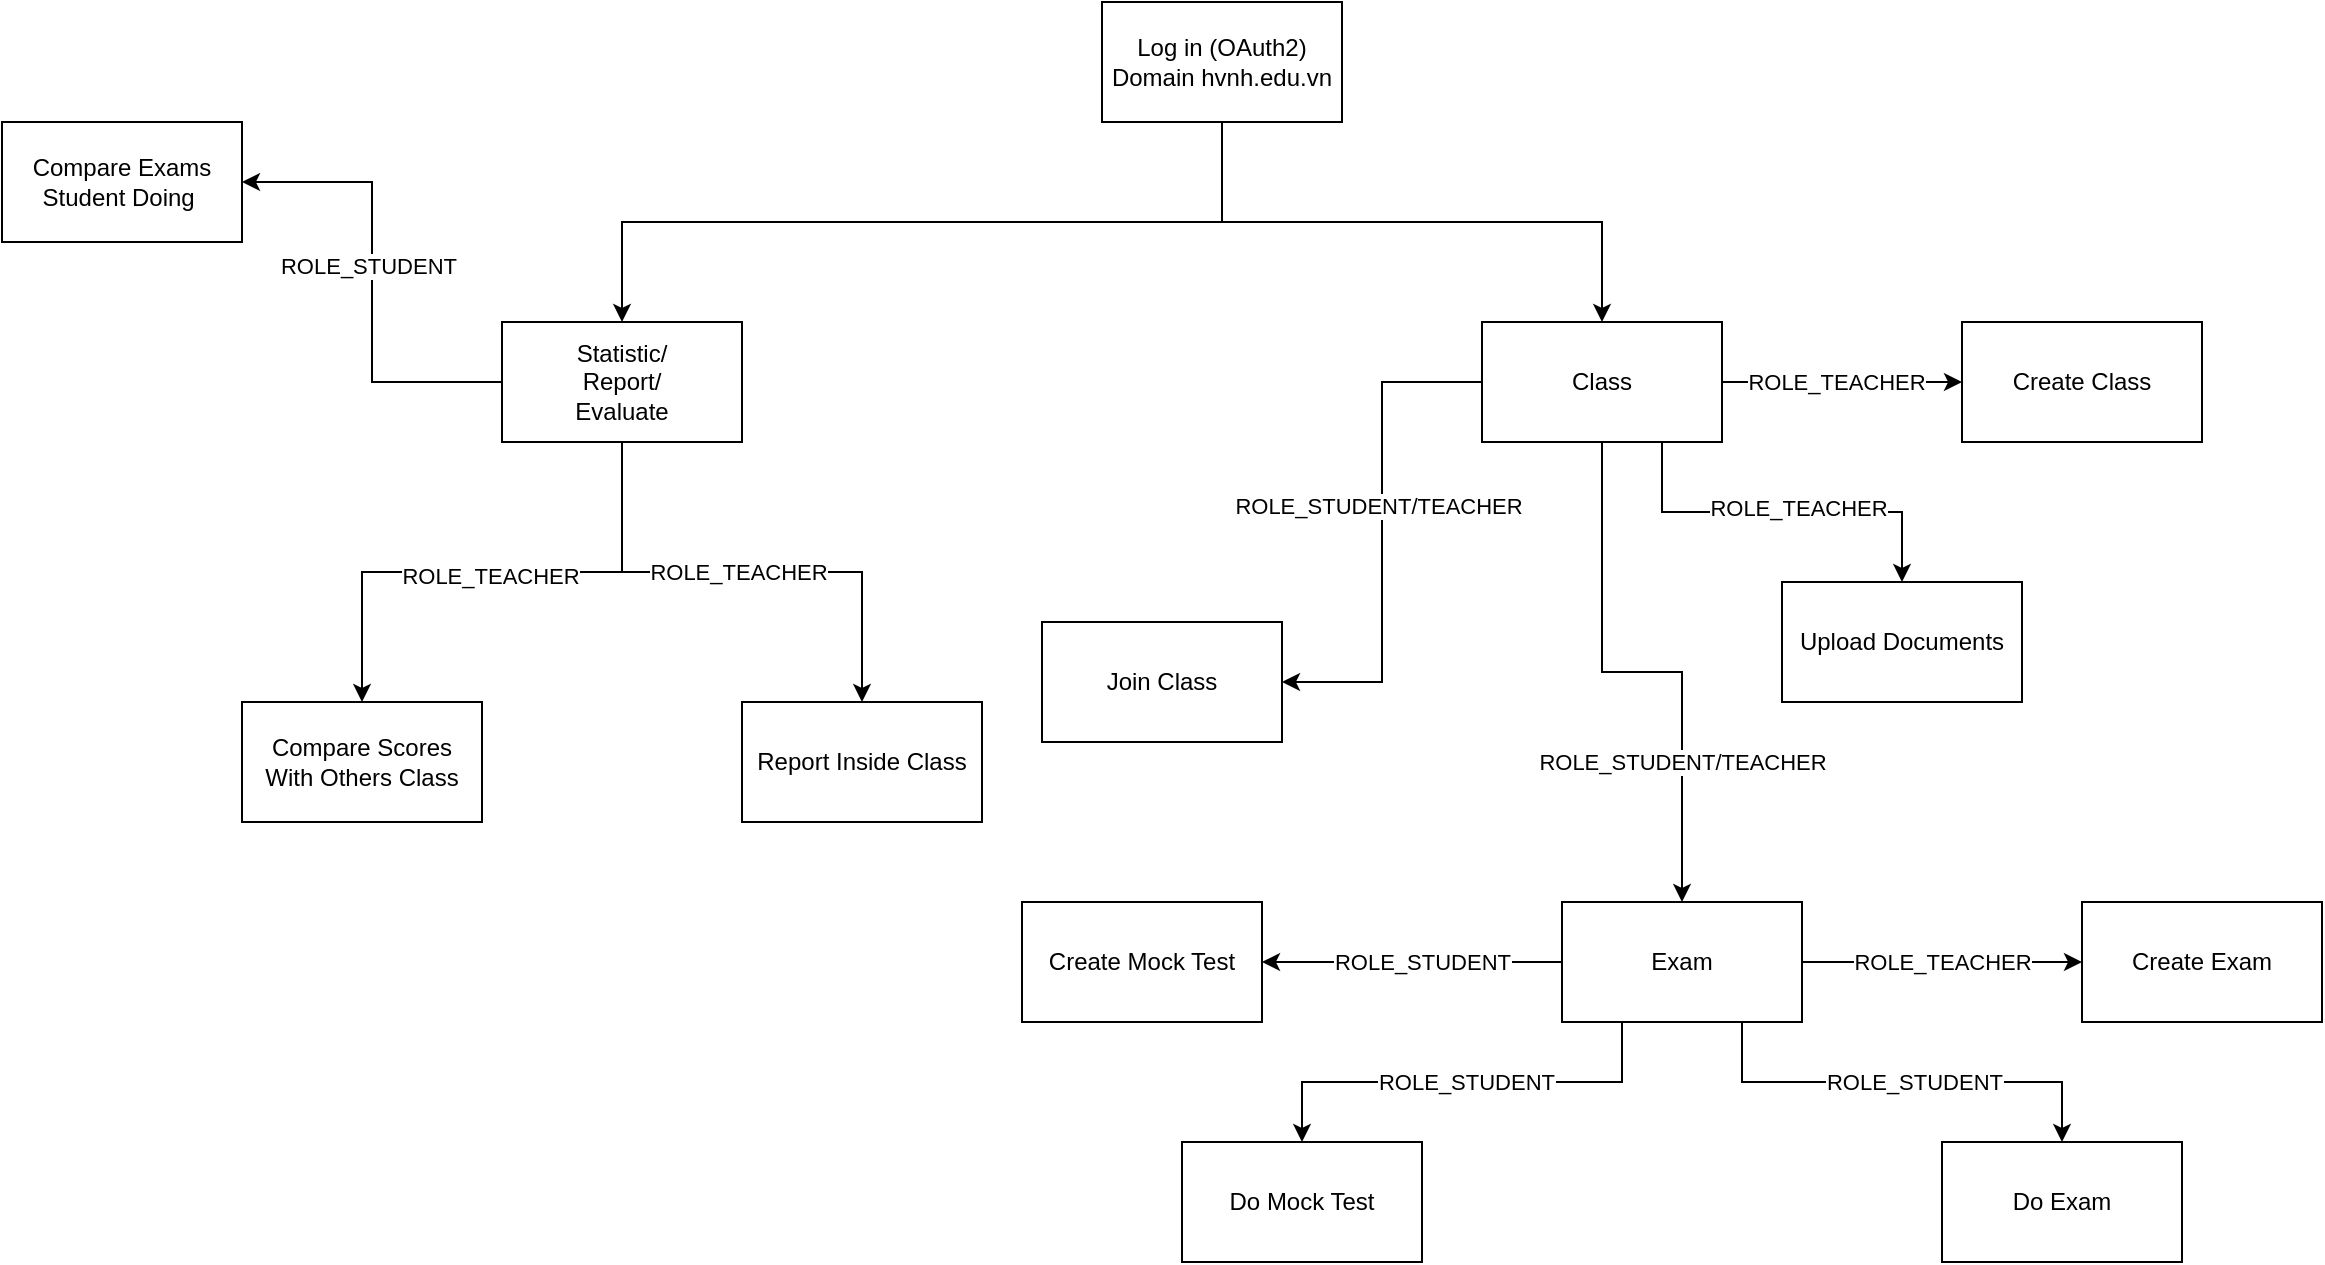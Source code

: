 <mxfile version="23.1.5" type="device">
  <diagram name="Page-1" id="LvQq4KdfzIVMqspTHlLE">
    <mxGraphModel dx="2580" dy="1013" grid="1" gridSize="10" guides="1" tooltips="1" connect="1" arrows="1" fold="1" page="1" pageScale="1" pageWidth="850" pageHeight="1100" math="0" shadow="0">
      <root>
        <mxCell id="0" />
        <mxCell id="1" parent="0" />
        <mxCell id="3MkCPVRadBczdbg8x7rA-3" style="edgeStyle=orthogonalEdgeStyle;rounded=0;orthogonalLoop=1;jettySize=auto;html=1;entryX=0.5;entryY=0;entryDx=0;entryDy=0;exitX=0.5;exitY=1;exitDx=0;exitDy=0;" edge="1" parent="1" source="3MkCPVRadBczdbg8x7rA-1" target="3MkCPVRadBczdbg8x7rA-2">
          <mxGeometry relative="1" as="geometry" />
        </mxCell>
        <mxCell id="3MkCPVRadBczdbg8x7rA-32" style="edgeStyle=orthogonalEdgeStyle;rounded=0;orthogonalLoop=1;jettySize=auto;html=1;entryX=0.5;entryY=0;entryDx=0;entryDy=0;exitX=0.5;exitY=1;exitDx=0;exitDy=0;" edge="1" parent="1" source="3MkCPVRadBczdbg8x7rA-1" target="3MkCPVRadBczdbg8x7rA-31">
          <mxGeometry relative="1" as="geometry" />
        </mxCell>
        <mxCell id="3MkCPVRadBczdbg8x7rA-1" value="Log in (OAuth2)&lt;br&gt;Domain hvnh.edu.vn" style="rounded=0;whiteSpace=wrap;html=1;" vertex="1" parent="1">
          <mxGeometry x="370" y="80" width="120" height="60" as="geometry" />
        </mxCell>
        <mxCell id="3MkCPVRadBczdbg8x7rA-5" style="edgeStyle=orthogonalEdgeStyle;rounded=0;orthogonalLoop=1;jettySize=auto;html=1;entryX=0;entryY=0.5;entryDx=0;entryDy=0;" edge="1" parent="1" source="3MkCPVRadBczdbg8x7rA-2" target="3MkCPVRadBczdbg8x7rA-4">
          <mxGeometry relative="1" as="geometry" />
        </mxCell>
        <mxCell id="3MkCPVRadBczdbg8x7rA-6" value="ROLE_TEACHER" style="edgeLabel;html=1;align=center;verticalAlign=middle;resizable=0;points=[];" vertex="1" connectable="0" parent="3MkCPVRadBczdbg8x7rA-5">
          <mxGeometry x="-0.163" y="2" relative="1" as="geometry">
            <mxPoint x="7" y="2" as="offset" />
          </mxGeometry>
        </mxCell>
        <mxCell id="3MkCPVRadBczdbg8x7rA-8" style="edgeStyle=orthogonalEdgeStyle;rounded=0;orthogonalLoop=1;jettySize=auto;html=1;entryX=1;entryY=0.5;entryDx=0;entryDy=0;" edge="1" parent="1" source="3MkCPVRadBczdbg8x7rA-2" target="3MkCPVRadBczdbg8x7rA-7">
          <mxGeometry relative="1" as="geometry" />
        </mxCell>
        <mxCell id="3MkCPVRadBczdbg8x7rA-9" value="ROLE_STUDENT/TEACHER" style="edgeLabel;html=1;align=center;verticalAlign=middle;resizable=0;points=[];" vertex="1" connectable="0" parent="3MkCPVRadBczdbg8x7rA-8">
          <mxGeometry x="0.285" relative="1" as="geometry">
            <mxPoint x="-2" y="-49" as="offset" />
          </mxGeometry>
        </mxCell>
        <mxCell id="3MkCPVRadBczdbg8x7rA-11" style="edgeStyle=orthogonalEdgeStyle;rounded=0;orthogonalLoop=1;jettySize=auto;html=1;entryX=0.5;entryY=0;entryDx=0;entryDy=0;exitX=0.75;exitY=1;exitDx=0;exitDy=0;" edge="1" parent="1" source="3MkCPVRadBczdbg8x7rA-2" target="3MkCPVRadBczdbg8x7rA-10">
          <mxGeometry relative="1" as="geometry" />
        </mxCell>
        <mxCell id="3MkCPVRadBczdbg8x7rA-12" value="ROLE_TEACHER" style="edgeLabel;html=1;align=center;verticalAlign=middle;resizable=0;points=[];" vertex="1" connectable="0" parent="3MkCPVRadBczdbg8x7rA-11">
          <mxGeometry x="-0.182" y="2" relative="1" as="geometry">
            <mxPoint x="25" as="offset" />
          </mxGeometry>
        </mxCell>
        <mxCell id="3MkCPVRadBczdbg8x7rA-14" style="edgeStyle=orthogonalEdgeStyle;rounded=0;orthogonalLoop=1;jettySize=auto;html=1;entryX=0.5;entryY=0;entryDx=0;entryDy=0;" edge="1" parent="1" source="3MkCPVRadBczdbg8x7rA-2" target="3MkCPVRadBczdbg8x7rA-13">
          <mxGeometry relative="1" as="geometry" />
        </mxCell>
        <mxCell id="3MkCPVRadBczdbg8x7rA-15" value="ROLE_STUDENT/TEACHER" style="edgeLabel;html=1;align=center;verticalAlign=middle;resizable=0;points=[];" vertex="1" connectable="0" parent="3MkCPVRadBczdbg8x7rA-14">
          <mxGeometry x="0.342" y="-2" relative="1" as="geometry">
            <mxPoint x="2" y="19" as="offset" />
          </mxGeometry>
        </mxCell>
        <mxCell id="3MkCPVRadBczdbg8x7rA-2" value="Class" style="rounded=0;whiteSpace=wrap;html=1;" vertex="1" parent="1">
          <mxGeometry x="560" y="240" width="120" height="60" as="geometry" />
        </mxCell>
        <mxCell id="3MkCPVRadBczdbg8x7rA-4" value="Create Class" style="rounded=0;whiteSpace=wrap;html=1;" vertex="1" parent="1">
          <mxGeometry x="800" y="240" width="120" height="60" as="geometry" />
        </mxCell>
        <mxCell id="3MkCPVRadBczdbg8x7rA-7" value="Join Class" style="rounded=0;whiteSpace=wrap;html=1;" vertex="1" parent="1">
          <mxGeometry x="340" y="390" width="120" height="60" as="geometry" />
        </mxCell>
        <mxCell id="3MkCPVRadBczdbg8x7rA-10" value="Upload Documents" style="rounded=0;whiteSpace=wrap;html=1;" vertex="1" parent="1">
          <mxGeometry x="710" y="370" width="120" height="60" as="geometry" />
        </mxCell>
        <mxCell id="3MkCPVRadBczdbg8x7rA-17" style="edgeStyle=orthogonalEdgeStyle;rounded=0;orthogonalLoop=1;jettySize=auto;html=1;entryX=1;entryY=0.5;entryDx=0;entryDy=0;" edge="1" parent="1" source="3MkCPVRadBczdbg8x7rA-13" target="3MkCPVRadBczdbg8x7rA-16">
          <mxGeometry relative="1" as="geometry" />
        </mxCell>
        <mxCell id="3MkCPVRadBczdbg8x7rA-18" value="ROLE_STUDENT" style="edgeLabel;html=1;align=center;verticalAlign=middle;resizable=0;points=[];" vertex="1" connectable="0" parent="3MkCPVRadBczdbg8x7rA-17">
          <mxGeometry x="-0.317" y="3" relative="1" as="geometry">
            <mxPoint x="-19" y="-3" as="offset" />
          </mxGeometry>
        </mxCell>
        <mxCell id="3MkCPVRadBczdbg8x7rA-20" style="edgeStyle=orthogonalEdgeStyle;rounded=0;orthogonalLoop=1;jettySize=auto;html=1;entryX=0;entryY=0.5;entryDx=0;entryDy=0;" edge="1" parent="1" source="3MkCPVRadBczdbg8x7rA-13" target="3MkCPVRadBczdbg8x7rA-19">
          <mxGeometry relative="1" as="geometry" />
        </mxCell>
        <mxCell id="3MkCPVRadBczdbg8x7rA-21" value="ROLE_TEACHER" style="edgeLabel;html=1;align=center;verticalAlign=middle;resizable=0;points=[];" vertex="1" connectable="0" parent="3MkCPVRadBczdbg8x7rA-20">
          <mxGeometry x="-0.171" y="4" relative="1" as="geometry">
            <mxPoint x="12" y="4" as="offset" />
          </mxGeometry>
        </mxCell>
        <mxCell id="3MkCPVRadBczdbg8x7rA-23" style="edgeStyle=orthogonalEdgeStyle;rounded=0;orthogonalLoop=1;jettySize=auto;html=1;entryX=0.5;entryY=0;entryDx=0;entryDy=0;exitX=0.75;exitY=1;exitDx=0;exitDy=0;" edge="1" parent="1" source="3MkCPVRadBczdbg8x7rA-13" target="3MkCPVRadBczdbg8x7rA-22">
          <mxGeometry relative="1" as="geometry" />
        </mxCell>
        <mxCell id="3MkCPVRadBczdbg8x7rA-25" value="ROLE_STUDENT" style="edgeLabel;html=1;align=center;verticalAlign=middle;resizable=0;points=[];" vertex="1" connectable="0" parent="3MkCPVRadBczdbg8x7rA-23">
          <mxGeometry x="-0.1" relative="1" as="geometry">
            <mxPoint x="17" as="offset" />
          </mxGeometry>
        </mxCell>
        <mxCell id="3MkCPVRadBczdbg8x7rA-28" style="edgeStyle=orthogonalEdgeStyle;rounded=0;orthogonalLoop=1;jettySize=auto;html=1;entryX=0.5;entryY=0;entryDx=0;entryDy=0;exitX=0.25;exitY=1;exitDx=0;exitDy=0;" edge="1" parent="1" source="3MkCPVRadBczdbg8x7rA-13" target="3MkCPVRadBczdbg8x7rA-27">
          <mxGeometry relative="1" as="geometry" />
        </mxCell>
        <mxCell id="3MkCPVRadBczdbg8x7rA-29" value="ROLE_STUDENT" style="edgeLabel;html=1;align=center;verticalAlign=middle;resizable=0;points=[];" vertex="1" connectable="0" parent="3MkCPVRadBczdbg8x7rA-28">
          <mxGeometry x="0.409" y="3" relative="1" as="geometry">
            <mxPoint x="47" y="-3" as="offset" />
          </mxGeometry>
        </mxCell>
        <mxCell id="3MkCPVRadBczdbg8x7rA-13" value="Exam" style="rounded=0;whiteSpace=wrap;html=1;" vertex="1" parent="1">
          <mxGeometry x="600" y="530" width="120" height="60" as="geometry" />
        </mxCell>
        <mxCell id="3MkCPVRadBczdbg8x7rA-16" value="Create Mock Test" style="rounded=0;whiteSpace=wrap;html=1;" vertex="1" parent="1">
          <mxGeometry x="330" y="530" width="120" height="60" as="geometry" />
        </mxCell>
        <mxCell id="3MkCPVRadBczdbg8x7rA-19" value="Create Exam" style="rounded=0;whiteSpace=wrap;html=1;" vertex="1" parent="1">
          <mxGeometry x="860" y="530" width="120" height="60" as="geometry" />
        </mxCell>
        <mxCell id="3MkCPVRadBczdbg8x7rA-22" value="Do Exam" style="rounded=0;whiteSpace=wrap;html=1;" vertex="1" parent="1">
          <mxGeometry x="790" y="650" width="120" height="60" as="geometry" />
        </mxCell>
        <mxCell id="3MkCPVRadBczdbg8x7rA-27" value="Do Mock Test" style="rounded=0;whiteSpace=wrap;html=1;" vertex="1" parent="1">
          <mxGeometry x="410" y="650" width="120" height="60" as="geometry" />
        </mxCell>
        <mxCell id="3MkCPVRadBczdbg8x7rA-34" style="edgeStyle=orthogonalEdgeStyle;rounded=0;orthogonalLoop=1;jettySize=auto;html=1;entryX=0.5;entryY=0;entryDx=0;entryDy=0;" edge="1" parent="1" source="3MkCPVRadBczdbg8x7rA-31" target="3MkCPVRadBczdbg8x7rA-33">
          <mxGeometry relative="1" as="geometry" />
        </mxCell>
        <mxCell id="3MkCPVRadBczdbg8x7rA-35" value="ROLE_TEACHER" style="edgeLabel;html=1;align=center;verticalAlign=middle;resizable=0;points=[];" vertex="1" connectable="0" parent="3MkCPVRadBczdbg8x7rA-34">
          <mxGeometry x="-0.097" relative="1" as="geometry">
            <mxPoint x="10" as="offset" />
          </mxGeometry>
        </mxCell>
        <mxCell id="3MkCPVRadBczdbg8x7rA-37" style="edgeStyle=orthogonalEdgeStyle;rounded=0;orthogonalLoop=1;jettySize=auto;html=1;entryX=0.5;entryY=0;entryDx=0;entryDy=0;exitX=0.5;exitY=1;exitDx=0;exitDy=0;" edge="1" parent="1" source="3MkCPVRadBczdbg8x7rA-31" target="3MkCPVRadBczdbg8x7rA-36">
          <mxGeometry relative="1" as="geometry" />
        </mxCell>
        <mxCell id="3MkCPVRadBczdbg8x7rA-38" value="ROLE_TEACHER" style="edgeLabel;html=1;align=center;verticalAlign=middle;resizable=0;points=[];" vertex="1" connectable="0" parent="3MkCPVRadBczdbg8x7rA-37">
          <mxGeometry x="0.312" y="2" relative="1" as="geometry">
            <mxPoint x="39" as="offset" />
          </mxGeometry>
        </mxCell>
        <mxCell id="3MkCPVRadBczdbg8x7rA-40" style="edgeStyle=orthogonalEdgeStyle;rounded=0;orthogonalLoop=1;jettySize=auto;html=1;entryX=1;entryY=0.5;entryDx=0;entryDy=0;" edge="1" parent="1" source="3MkCPVRadBczdbg8x7rA-31" target="3MkCPVRadBczdbg8x7rA-39">
          <mxGeometry relative="1" as="geometry" />
        </mxCell>
        <mxCell id="3MkCPVRadBczdbg8x7rA-42" value="ROLE_STUDENT" style="edgeLabel;html=1;align=center;verticalAlign=middle;resizable=0;points=[];" vertex="1" connectable="0" parent="3MkCPVRadBczdbg8x7rA-40">
          <mxGeometry x="0.074" y="2" relative="1" as="geometry">
            <mxPoint as="offset" />
          </mxGeometry>
        </mxCell>
        <mxCell id="3MkCPVRadBczdbg8x7rA-31" value="Statistic/&lt;br&gt;Report/&lt;br&gt;Evaluate" style="rounded=0;whiteSpace=wrap;html=1;" vertex="1" parent="1">
          <mxGeometry x="70" y="240" width="120" height="60" as="geometry" />
        </mxCell>
        <mxCell id="3MkCPVRadBczdbg8x7rA-33" value="Report Inside Class" style="rounded=0;whiteSpace=wrap;html=1;" vertex="1" parent="1">
          <mxGeometry x="190" y="430" width="120" height="60" as="geometry" />
        </mxCell>
        <mxCell id="3MkCPVRadBczdbg8x7rA-36" value="Compare Scores&lt;br&gt;With Others Class" style="rounded=0;whiteSpace=wrap;html=1;" vertex="1" parent="1">
          <mxGeometry x="-60" y="430" width="120" height="60" as="geometry" />
        </mxCell>
        <mxCell id="3MkCPVRadBczdbg8x7rA-39" value="Compare Exams Student Doing&amp;nbsp;" style="rounded=0;whiteSpace=wrap;html=1;" vertex="1" parent="1">
          <mxGeometry x="-180" y="140" width="120" height="60" as="geometry" />
        </mxCell>
      </root>
    </mxGraphModel>
  </diagram>
</mxfile>
